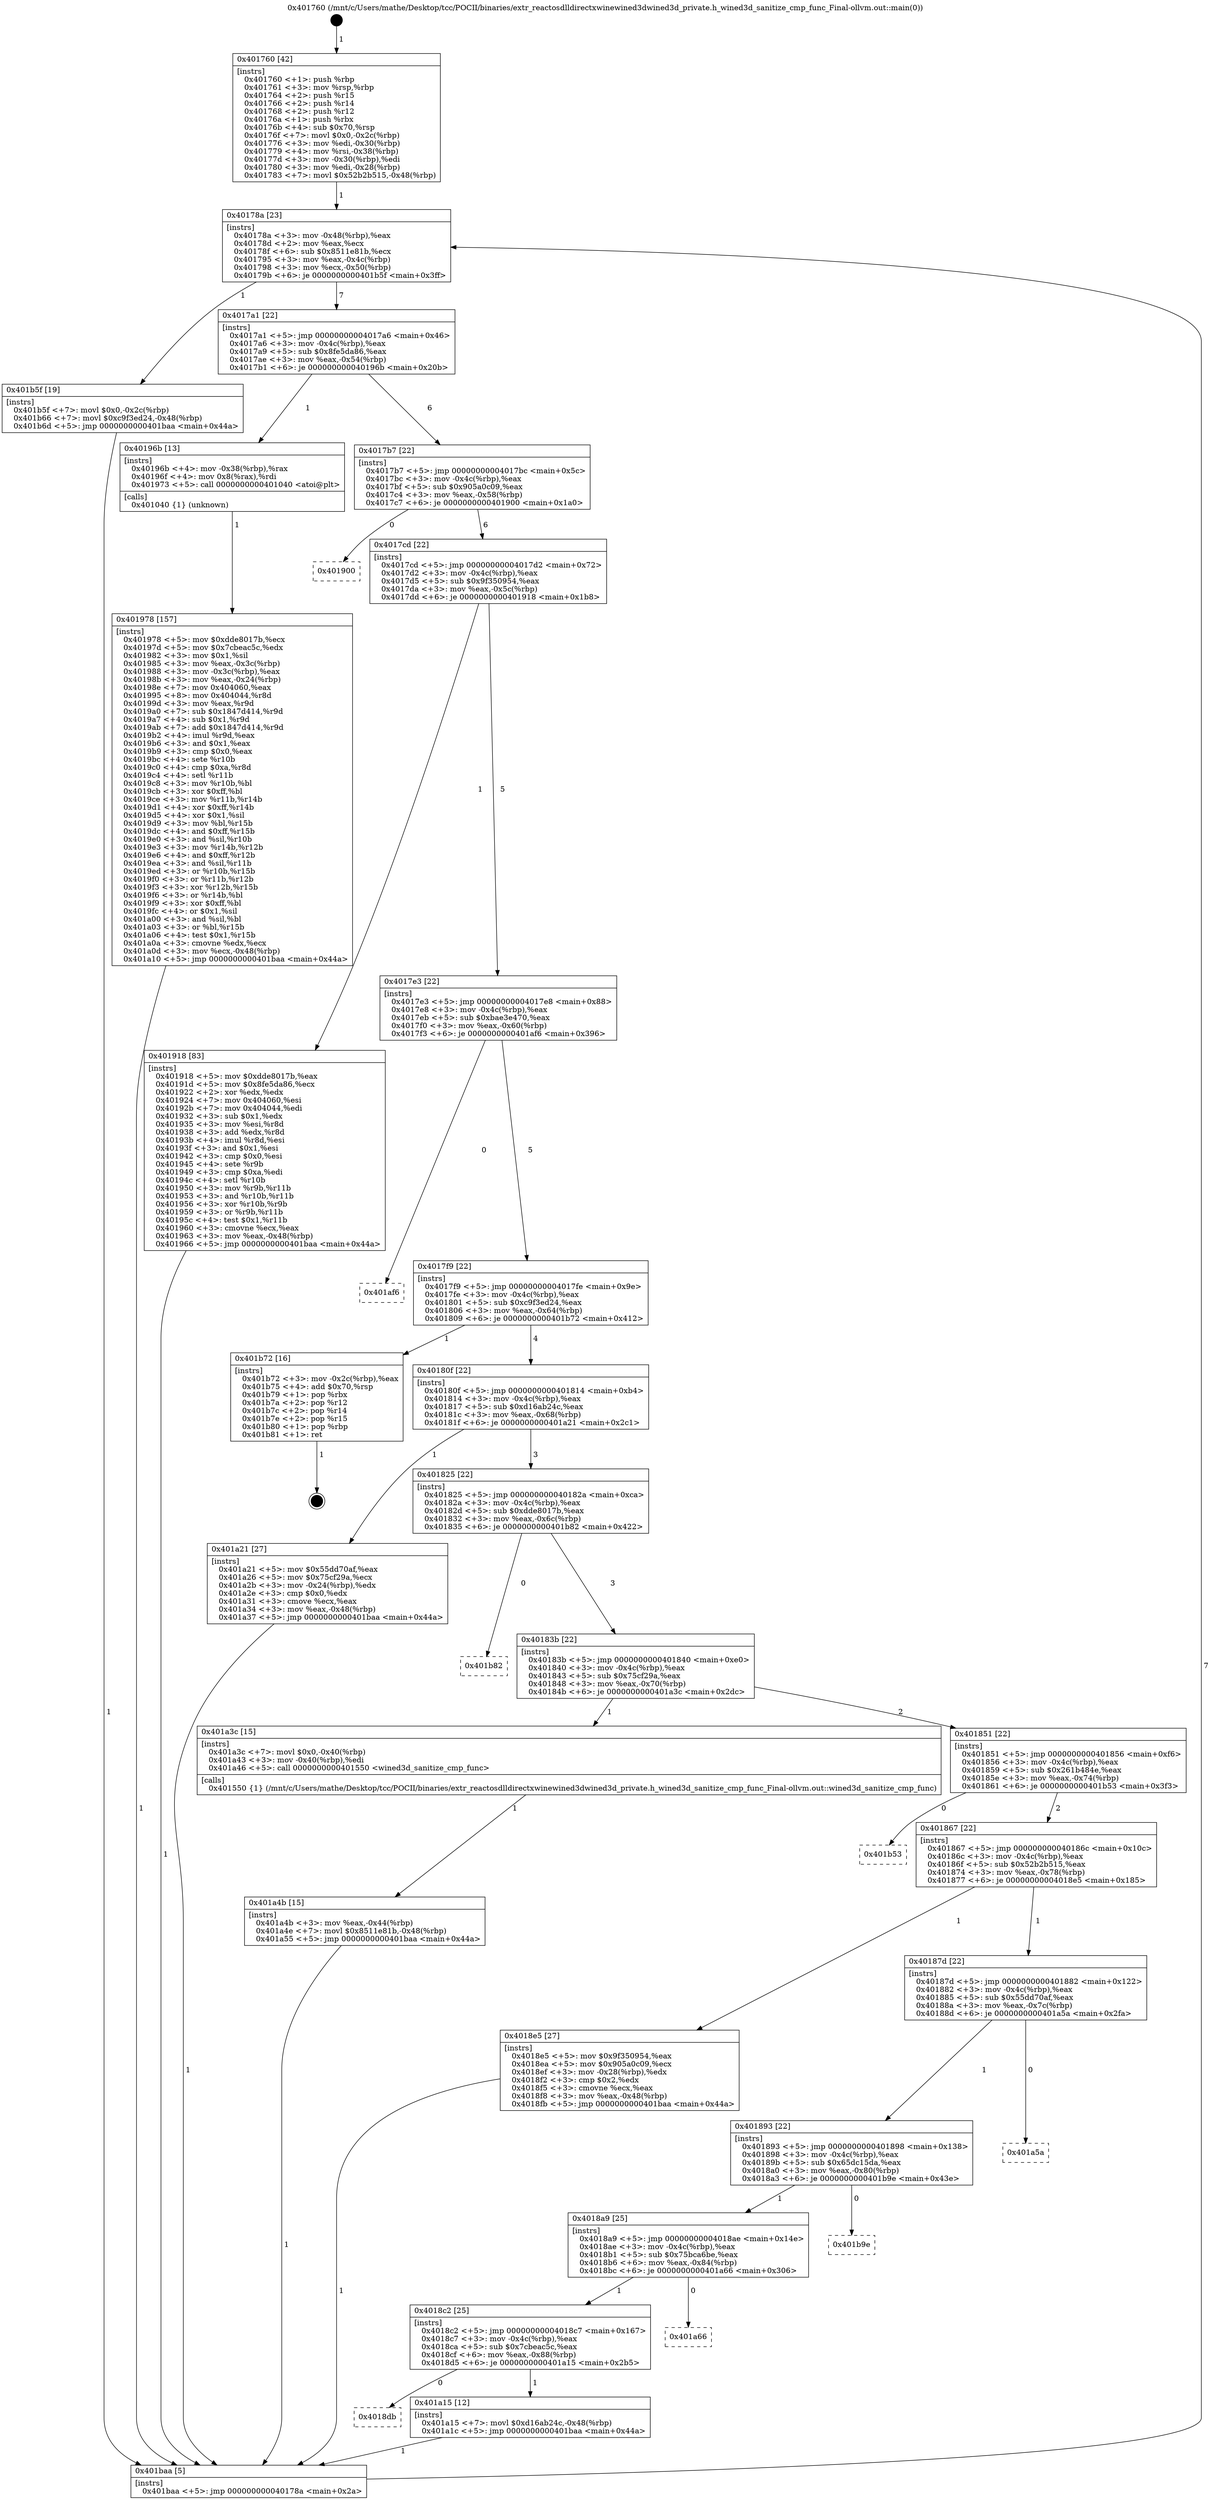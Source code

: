 digraph "0x401760" {
  label = "0x401760 (/mnt/c/Users/mathe/Desktop/tcc/POCII/binaries/extr_reactosdlldirectxwinewined3dwined3d_private.h_wined3d_sanitize_cmp_func_Final-ollvm.out::main(0))"
  labelloc = "t"
  node[shape=record]

  Entry [label="",width=0.3,height=0.3,shape=circle,fillcolor=black,style=filled]
  "0x40178a" [label="{
     0x40178a [23]\l
     | [instrs]\l
     &nbsp;&nbsp;0x40178a \<+3\>: mov -0x48(%rbp),%eax\l
     &nbsp;&nbsp;0x40178d \<+2\>: mov %eax,%ecx\l
     &nbsp;&nbsp;0x40178f \<+6\>: sub $0x8511e81b,%ecx\l
     &nbsp;&nbsp;0x401795 \<+3\>: mov %eax,-0x4c(%rbp)\l
     &nbsp;&nbsp;0x401798 \<+3\>: mov %ecx,-0x50(%rbp)\l
     &nbsp;&nbsp;0x40179b \<+6\>: je 0000000000401b5f \<main+0x3ff\>\l
  }"]
  "0x401b5f" [label="{
     0x401b5f [19]\l
     | [instrs]\l
     &nbsp;&nbsp;0x401b5f \<+7\>: movl $0x0,-0x2c(%rbp)\l
     &nbsp;&nbsp;0x401b66 \<+7\>: movl $0xc9f3ed24,-0x48(%rbp)\l
     &nbsp;&nbsp;0x401b6d \<+5\>: jmp 0000000000401baa \<main+0x44a\>\l
  }"]
  "0x4017a1" [label="{
     0x4017a1 [22]\l
     | [instrs]\l
     &nbsp;&nbsp;0x4017a1 \<+5\>: jmp 00000000004017a6 \<main+0x46\>\l
     &nbsp;&nbsp;0x4017a6 \<+3\>: mov -0x4c(%rbp),%eax\l
     &nbsp;&nbsp;0x4017a9 \<+5\>: sub $0x8fe5da86,%eax\l
     &nbsp;&nbsp;0x4017ae \<+3\>: mov %eax,-0x54(%rbp)\l
     &nbsp;&nbsp;0x4017b1 \<+6\>: je 000000000040196b \<main+0x20b\>\l
  }"]
  Exit [label="",width=0.3,height=0.3,shape=circle,fillcolor=black,style=filled,peripheries=2]
  "0x40196b" [label="{
     0x40196b [13]\l
     | [instrs]\l
     &nbsp;&nbsp;0x40196b \<+4\>: mov -0x38(%rbp),%rax\l
     &nbsp;&nbsp;0x40196f \<+4\>: mov 0x8(%rax),%rdi\l
     &nbsp;&nbsp;0x401973 \<+5\>: call 0000000000401040 \<atoi@plt\>\l
     | [calls]\l
     &nbsp;&nbsp;0x401040 \{1\} (unknown)\l
  }"]
  "0x4017b7" [label="{
     0x4017b7 [22]\l
     | [instrs]\l
     &nbsp;&nbsp;0x4017b7 \<+5\>: jmp 00000000004017bc \<main+0x5c\>\l
     &nbsp;&nbsp;0x4017bc \<+3\>: mov -0x4c(%rbp),%eax\l
     &nbsp;&nbsp;0x4017bf \<+5\>: sub $0x905a0c09,%eax\l
     &nbsp;&nbsp;0x4017c4 \<+3\>: mov %eax,-0x58(%rbp)\l
     &nbsp;&nbsp;0x4017c7 \<+6\>: je 0000000000401900 \<main+0x1a0\>\l
  }"]
  "0x401a4b" [label="{
     0x401a4b [15]\l
     | [instrs]\l
     &nbsp;&nbsp;0x401a4b \<+3\>: mov %eax,-0x44(%rbp)\l
     &nbsp;&nbsp;0x401a4e \<+7\>: movl $0x8511e81b,-0x48(%rbp)\l
     &nbsp;&nbsp;0x401a55 \<+5\>: jmp 0000000000401baa \<main+0x44a\>\l
  }"]
  "0x401900" [label="{
     0x401900\l
  }", style=dashed]
  "0x4017cd" [label="{
     0x4017cd [22]\l
     | [instrs]\l
     &nbsp;&nbsp;0x4017cd \<+5\>: jmp 00000000004017d2 \<main+0x72\>\l
     &nbsp;&nbsp;0x4017d2 \<+3\>: mov -0x4c(%rbp),%eax\l
     &nbsp;&nbsp;0x4017d5 \<+5\>: sub $0x9f350954,%eax\l
     &nbsp;&nbsp;0x4017da \<+3\>: mov %eax,-0x5c(%rbp)\l
     &nbsp;&nbsp;0x4017dd \<+6\>: je 0000000000401918 \<main+0x1b8\>\l
  }"]
  "0x4018db" [label="{
     0x4018db\l
  }", style=dashed]
  "0x401918" [label="{
     0x401918 [83]\l
     | [instrs]\l
     &nbsp;&nbsp;0x401918 \<+5\>: mov $0xdde8017b,%eax\l
     &nbsp;&nbsp;0x40191d \<+5\>: mov $0x8fe5da86,%ecx\l
     &nbsp;&nbsp;0x401922 \<+2\>: xor %edx,%edx\l
     &nbsp;&nbsp;0x401924 \<+7\>: mov 0x404060,%esi\l
     &nbsp;&nbsp;0x40192b \<+7\>: mov 0x404044,%edi\l
     &nbsp;&nbsp;0x401932 \<+3\>: sub $0x1,%edx\l
     &nbsp;&nbsp;0x401935 \<+3\>: mov %esi,%r8d\l
     &nbsp;&nbsp;0x401938 \<+3\>: add %edx,%r8d\l
     &nbsp;&nbsp;0x40193b \<+4\>: imul %r8d,%esi\l
     &nbsp;&nbsp;0x40193f \<+3\>: and $0x1,%esi\l
     &nbsp;&nbsp;0x401942 \<+3\>: cmp $0x0,%esi\l
     &nbsp;&nbsp;0x401945 \<+4\>: sete %r9b\l
     &nbsp;&nbsp;0x401949 \<+3\>: cmp $0xa,%edi\l
     &nbsp;&nbsp;0x40194c \<+4\>: setl %r10b\l
     &nbsp;&nbsp;0x401950 \<+3\>: mov %r9b,%r11b\l
     &nbsp;&nbsp;0x401953 \<+3\>: and %r10b,%r11b\l
     &nbsp;&nbsp;0x401956 \<+3\>: xor %r10b,%r9b\l
     &nbsp;&nbsp;0x401959 \<+3\>: or %r9b,%r11b\l
     &nbsp;&nbsp;0x40195c \<+4\>: test $0x1,%r11b\l
     &nbsp;&nbsp;0x401960 \<+3\>: cmovne %ecx,%eax\l
     &nbsp;&nbsp;0x401963 \<+3\>: mov %eax,-0x48(%rbp)\l
     &nbsp;&nbsp;0x401966 \<+5\>: jmp 0000000000401baa \<main+0x44a\>\l
  }"]
  "0x4017e3" [label="{
     0x4017e3 [22]\l
     | [instrs]\l
     &nbsp;&nbsp;0x4017e3 \<+5\>: jmp 00000000004017e8 \<main+0x88\>\l
     &nbsp;&nbsp;0x4017e8 \<+3\>: mov -0x4c(%rbp),%eax\l
     &nbsp;&nbsp;0x4017eb \<+5\>: sub $0xbae3e470,%eax\l
     &nbsp;&nbsp;0x4017f0 \<+3\>: mov %eax,-0x60(%rbp)\l
     &nbsp;&nbsp;0x4017f3 \<+6\>: je 0000000000401af6 \<main+0x396\>\l
  }"]
  "0x401a15" [label="{
     0x401a15 [12]\l
     | [instrs]\l
     &nbsp;&nbsp;0x401a15 \<+7\>: movl $0xd16ab24c,-0x48(%rbp)\l
     &nbsp;&nbsp;0x401a1c \<+5\>: jmp 0000000000401baa \<main+0x44a\>\l
  }"]
  "0x401af6" [label="{
     0x401af6\l
  }", style=dashed]
  "0x4017f9" [label="{
     0x4017f9 [22]\l
     | [instrs]\l
     &nbsp;&nbsp;0x4017f9 \<+5\>: jmp 00000000004017fe \<main+0x9e\>\l
     &nbsp;&nbsp;0x4017fe \<+3\>: mov -0x4c(%rbp),%eax\l
     &nbsp;&nbsp;0x401801 \<+5\>: sub $0xc9f3ed24,%eax\l
     &nbsp;&nbsp;0x401806 \<+3\>: mov %eax,-0x64(%rbp)\l
     &nbsp;&nbsp;0x401809 \<+6\>: je 0000000000401b72 \<main+0x412\>\l
  }"]
  "0x4018c2" [label="{
     0x4018c2 [25]\l
     | [instrs]\l
     &nbsp;&nbsp;0x4018c2 \<+5\>: jmp 00000000004018c7 \<main+0x167\>\l
     &nbsp;&nbsp;0x4018c7 \<+3\>: mov -0x4c(%rbp),%eax\l
     &nbsp;&nbsp;0x4018ca \<+5\>: sub $0x7cbeac5c,%eax\l
     &nbsp;&nbsp;0x4018cf \<+6\>: mov %eax,-0x88(%rbp)\l
     &nbsp;&nbsp;0x4018d5 \<+6\>: je 0000000000401a15 \<main+0x2b5\>\l
  }"]
  "0x401b72" [label="{
     0x401b72 [16]\l
     | [instrs]\l
     &nbsp;&nbsp;0x401b72 \<+3\>: mov -0x2c(%rbp),%eax\l
     &nbsp;&nbsp;0x401b75 \<+4\>: add $0x70,%rsp\l
     &nbsp;&nbsp;0x401b79 \<+1\>: pop %rbx\l
     &nbsp;&nbsp;0x401b7a \<+2\>: pop %r12\l
     &nbsp;&nbsp;0x401b7c \<+2\>: pop %r14\l
     &nbsp;&nbsp;0x401b7e \<+2\>: pop %r15\l
     &nbsp;&nbsp;0x401b80 \<+1\>: pop %rbp\l
     &nbsp;&nbsp;0x401b81 \<+1\>: ret\l
  }"]
  "0x40180f" [label="{
     0x40180f [22]\l
     | [instrs]\l
     &nbsp;&nbsp;0x40180f \<+5\>: jmp 0000000000401814 \<main+0xb4\>\l
     &nbsp;&nbsp;0x401814 \<+3\>: mov -0x4c(%rbp),%eax\l
     &nbsp;&nbsp;0x401817 \<+5\>: sub $0xd16ab24c,%eax\l
     &nbsp;&nbsp;0x40181c \<+3\>: mov %eax,-0x68(%rbp)\l
     &nbsp;&nbsp;0x40181f \<+6\>: je 0000000000401a21 \<main+0x2c1\>\l
  }"]
  "0x401a66" [label="{
     0x401a66\l
  }", style=dashed]
  "0x401a21" [label="{
     0x401a21 [27]\l
     | [instrs]\l
     &nbsp;&nbsp;0x401a21 \<+5\>: mov $0x55dd70af,%eax\l
     &nbsp;&nbsp;0x401a26 \<+5\>: mov $0x75cf29a,%ecx\l
     &nbsp;&nbsp;0x401a2b \<+3\>: mov -0x24(%rbp),%edx\l
     &nbsp;&nbsp;0x401a2e \<+3\>: cmp $0x0,%edx\l
     &nbsp;&nbsp;0x401a31 \<+3\>: cmove %ecx,%eax\l
     &nbsp;&nbsp;0x401a34 \<+3\>: mov %eax,-0x48(%rbp)\l
     &nbsp;&nbsp;0x401a37 \<+5\>: jmp 0000000000401baa \<main+0x44a\>\l
  }"]
  "0x401825" [label="{
     0x401825 [22]\l
     | [instrs]\l
     &nbsp;&nbsp;0x401825 \<+5\>: jmp 000000000040182a \<main+0xca\>\l
     &nbsp;&nbsp;0x40182a \<+3\>: mov -0x4c(%rbp),%eax\l
     &nbsp;&nbsp;0x40182d \<+5\>: sub $0xdde8017b,%eax\l
     &nbsp;&nbsp;0x401832 \<+3\>: mov %eax,-0x6c(%rbp)\l
     &nbsp;&nbsp;0x401835 \<+6\>: je 0000000000401b82 \<main+0x422\>\l
  }"]
  "0x4018a9" [label="{
     0x4018a9 [25]\l
     | [instrs]\l
     &nbsp;&nbsp;0x4018a9 \<+5\>: jmp 00000000004018ae \<main+0x14e\>\l
     &nbsp;&nbsp;0x4018ae \<+3\>: mov -0x4c(%rbp),%eax\l
     &nbsp;&nbsp;0x4018b1 \<+5\>: sub $0x75bca6be,%eax\l
     &nbsp;&nbsp;0x4018b6 \<+6\>: mov %eax,-0x84(%rbp)\l
     &nbsp;&nbsp;0x4018bc \<+6\>: je 0000000000401a66 \<main+0x306\>\l
  }"]
  "0x401b82" [label="{
     0x401b82\l
  }", style=dashed]
  "0x40183b" [label="{
     0x40183b [22]\l
     | [instrs]\l
     &nbsp;&nbsp;0x40183b \<+5\>: jmp 0000000000401840 \<main+0xe0\>\l
     &nbsp;&nbsp;0x401840 \<+3\>: mov -0x4c(%rbp),%eax\l
     &nbsp;&nbsp;0x401843 \<+5\>: sub $0x75cf29a,%eax\l
     &nbsp;&nbsp;0x401848 \<+3\>: mov %eax,-0x70(%rbp)\l
     &nbsp;&nbsp;0x40184b \<+6\>: je 0000000000401a3c \<main+0x2dc\>\l
  }"]
  "0x401b9e" [label="{
     0x401b9e\l
  }", style=dashed]
  "0x401a3c" [label="{
     0x401a3c [15]\l
     | [instrs]\l
     &nbsp;&nbsp;0x401a3c \<+7\>: movl $0x0,-0x40(%rbp)\l
     &nbsp;&nbsp;0x401a43 \<+3\>: mov -0x40(%rbp),%edi\l
     &nbsp;&nbsp;0x401a46 \<+5\>: call 0000000000401550 \<wined3d_sanitize_cmp_func\>\l
     | [calls]\l
     &nbsp;&nbsp;0x401550 \{1\} (/mnt/c/Users/mathe/Desktop/tcc/POCII/binaries/extr_reactosdlldirectxwinewined3dwined3d_private.h_wined3d_sanitize_cmp_func_Final-ollvm.out::wined3d_sanitize_cmp_func)\l
  }"]
  "0x401851" [label="{
     0x401851 [22]\l
     | [instrs]\l
     &nbsp;&nbsp;0x401851 \<+5\>: jmp 0000000000401856 \<main+0xf6\>\l
     &nbsp;&nbsp;0x401856 \<+3\>: mov -0x4c(%rbp),%eax\l
     &nbsp;&nbsp;0x401859 \<+5\>: sub $0x261b484e,%eax\l
     &nbsp;&nbsp;0x40185e \<+3\>: mov %eax,-0x74(%rbp)\l
     &nbsp;&nbsp;0x401861 \<+6\>: je 0000000000401b53 \<main+0x3f3\>\l
  }"]
  "0x401893" [label="{
     0x401893 [22]\l
     | [instrs]\l
     &nbsp;&nbsp;0x401893 \<+5\>: jmp 0000000000401898 \<main+0x138\>\l
     &nbsp;&nbsp;0x401898 \<+3\>: mov -0x4c(%rbp),%eax\l
     &nbsp;&nbsp;0x40189b \<+5\>: sub $0x65dc15da,%eax\l
     &nbsp;&nbsp;0x4018a0 \<+3\>: mov %eax,-0x80(%rbp)\l
     &nbsp;&nbsp;0x4018a3 \<+6\>: je 0000000000401b9e \<main+0x43e\>\l
  }"]
  "0x401b53" [label="{
     0x401b53\l
  }", style=dashed]
  "0x401867" [label="{
     0x401867 [22]\l
     | [instrs]\l
     &nbsp;&nbsp;0x401867 \<+5\>: jmp 000000000040186c \<main+0x10c\>\l
     &nbsp;&nbsp;0x40186c \<+3\>: mov -0x4c(%rbp),%eax\l
     &nbsp;&nbsp;0x40186f \<+5\>: sub $0x52b2b515,%eax\l
     &nbsp;&nbsp;0x401874 \<+3\>: mov %eax,-0x78(%rbp)\l
     &nbsp;&nbsp;0x401877 \<+6\>: je 00000000004018e5 \<main+0x185\>\l
  }"]
  "0x401a5a" [label="{
     0x401a5a\l
  }", style=dashed]
  "0x4018e5" [label="{
     0x4018e5 [27]\l
     | [instrs]\l
     &nbsp;&nbsp;0x4018e5 \<+5\>: mov $0x9f350954,%eax\l
     &nbsp;&nbsp;0x4018ea \<+5\>: mov $0x905a0c09,%ecx\l
     &nbsp;&nbsp;0x4018ef \<+3\>: mov -0x28(%rbp),%edx\l
     &nbsp;&nbsp;0x4018f2 \<+3\>: cmp $0x2,%edx\l
     &nbsp;&nbsp;0x4018f5 \<+3\>: cmovne %ecx,%eax\l
     &nbsp;&nbsp;0x4018f8 \<+3\>: mov %eax,-0x48(%rbp)\l
     &nbsp;&nbsp;0x4018fb \<+5\>: jmp 0000000000401baa \<main+0x44a\>\l
  }"]
  "0x40187d" [label="{
     0x40187d [22]\l
     | [instrs]\l
     &nbsp;&nbsp;0x40187d \<+5\>: jmp 0000000000401882 \<main+0x122\>\l
     &nbsp;&nbsp;0x401882 \<+3\>: mov -0x4c(%rbp),%eax\l
     &nbsp;&nbsp;0x401885 \<+5\>: sub $0x55dd70af,%eax\l
     &nbsp;&nbsp;0x40188a \<+3\>: mov %eax,-0x7c(%rbp)\l
     &nbsp;&nbsp;0x40188d \<+6\>: je 0000000000401a5a \<main+0x2fa\>\l
  }"]
  "0x401baa" [label="{
     0x401baa [5]\l
     | [instrs]\l
     &nbsp;&nbsp;0x401baa \<+5\>: jmp 000000000040178a \<main+0x2a\>\l
  }"]
  "0x401760" [label="{
     0x401760 [42]\l
     | [instrs]\l
     &nbsp;&nbsp;0x401760 \<+1\>: push %rbp\l
     &nbsp;&nbsp;0x401761 \<+3\>: mov %rsp,%rbp\l
     &nbsp;&nbsp;0x401764 \<+2\>: push %r15\l
     &nbsp;&nbsp;0x401766 \<+2\>: push %r14\l
     &nbsp;&nbsp;0x401768 \<+2\>: push %r12\l
     &nbsp;&nbsp;0x40176a \<+1\>: push %rbx\l
     &nbsp;&nbsp;0x40176b \<+4\>: sub $0x70,%rsp\l
     &nbsp;&nbsp;0x40176f \<+7\>: movl $0x0,-0x2c(%rbp)\l
     &nbsp;&nbsp;0x401776 \<+3\>: mov %edi,-0x30(%rbp)\l
     &nbsp;&nbsp;0x401779 \<+4\>: mov %rsi,-0x38(%rbp)\l
     &nbsp;&nbsp;0x40177d \<+3\>: mov -0x30(%rbp),%edi\l
     &nbsp;&nbsp;0x401780 \<+3\>: mov %edi,-0x28(%rbp)\l
     &nbsp;&nbsp;0x401783 \<+7\>: movl $0x52b2b515,-0x48(%rbp)\l
  }"]
  "0x401978" [label="{
     0x401978 [157]\l
     | [instrs]\l
     &nbsp;&nbsp;0x401978 \<+5\>: mov $0xdde8017b,%ecx\l
     &nbsp;&nbsp;0x40197d \<+5\>: mov $0x7cbeac5c,%edx\l
     &nbsp;&nbsp;0x401982 \<+3\>: mov $0x1,%sil\l
     &nbsp;&nbsp;0x401985 \<+3\>: mov %eax,-0x3c(%rbp)\l
     &nbsp;&nbsp;0x401988 \<+3\>: mov -0x3c(%rbp),%eax\l
     &nbsp;&nbsp;0x40198b \<+3\>: mov %eax,-0x24(%rbp)\l
     &nbsp;&nbsp;0x40198e \<+7\>: mov 0x404060,%eax\l
     &nbsp;&nbsp;0x401995 \<+8\>: mov 0x404044,%r8d\l
     &nbsp;&nbsp;0x40199d \<+3\>: mov %eax,%r9d\l
     &nbsp;&nbsp;0x4019a0 \<+7\>: sub $0x1847d414,%r9d\l
     &nbsp;&nbsp;0x4019a7 \<+4\>: sub $0x1,%r9d\l
     &nbsp;&nbsp;0x4019ab \<+7\>: add $0x1847d414,%r9d\l
     &nbsp;&nbsp;0x4019b2 \<+4\>: imul %r9d,%eax\l
     &nbsp;&nbsp;0x4019b6 \<+3\>: and $0x1,%eax\l
     &nbsp;&nbsp;0x4019b9 \<+3\>: cmp $0x0,%eax\l
     &nbsp;&nbsp;0x4019bc \<+4\>: sete %r10b\l
     &nbsp;&nbsp;0x4019c0 \<+4\>: cmp $0xa,%r8d\l
     &nbsp;&nbsp;0x4019c4 \<+4\>: setl %r11b\l
     &nbsp;&nbsp;0x4019c8 \<+3\>: mov %r10b,%bl\l
     &nbsp;&nbsp;0x4019cb \<+3\>: xor $0xff,%bl\l
     &nbsp;&nbsp;0x4019ce \<+3\>: mov %r11b,%r14b\l
     &nbsp;&nbsp;0x4019d1 \<+4\>: xor $0xff,%r14b\l
     &nbsp;&nbsp;0x4019d5 \<+4\>: xor $0x1,%sil\l
     &nbsp;&nbsp;0x4019d9 \<+3\>: mov %bl,%r15b\l
     &nbsp;&nbsp;0x4019dc \<+4\>: and $0xff,%r15b\l
     &nbsp;&nbsp;0x4019e0 \<+3\>: and %sil,%r10b\l
     &nbsp;&nbsp;0x4019e3 \<+3\>: mov %r14b,%r12b\l
     &nbsp;&nbsp;0x4019e6 \<+4\>: and $0xff,%r12b\l
     &nbsp;&nbsp;0x4019ea \<+3\>: and %sil,%r11b\l
     &nbsp;&nbsp;0x4019ed \<+3\>: or %r10b,%r15b\l
     &nbsp;&nbsp;0x4019f0 \<+3\>: or %r11b,%r12b\l
     &nbsp;&nbsp;0x4019f3 \<+3\>: xor %r12b,%r15b\l
     &nbsp;&nbsp;0x4019f6 \<+3\>: or %r14b,%bl\l
     &nbsp;&nbsp;0x4019f9 \<+3\>: xor $0xff,%bl\l
     &nbsp;&nbsp;0x4019fc \<+4\>: or $0x1,%sil\l
     &nbsp;&nbsp;0x401a00 \<+3\>: and %sil,%bl\l
     &nbsp;&nbsp;0x401a03 \<+3\>: or %bl,%r15b\l
     &nbsp;&nbsp;0x401a06 \<+4\>: test $0x1,%r15b\l
     &nbsp;&nbsp;0x401a0a \<+3\>: cmovne %edx,%ecx\l
     &nbsp;&nbsp;0x401a0d \<+3\>: mov %ecx,-0x48(%rbp)\l
     &nbsp;&nbsp;0x401a10 \<+5\>: jmp 0000000000401baa \<main+0x44a\>\l
  }"]
  Entry -> "0x401760" [label=" 1"]
  "0x40178a" -> "0x401b5f" [label=" 1"]
  "0x40178a" -> "0x4017a1" [label=" 7"]
  "0x401b72" -> Exit [label=" 1"]
  "0x4017a1" -> "0x40196b" [label=" 1"]
  "0x4017a1" -> "0x4017b7" [label=" 6"]
  "0x401b5f" -> "0x401baa" [label=" 1"]
  "0x4017b7" -> "0x401900" [label=" 0"]
  "0x4017b7" -> "0x4017cd" [label=" 6"]
  "0x401a4b" -> "0x401baa" [label=" 1"]
  "0x4017cd" -> "0x401918" [label=" 1"]
  "0x4017cd" -> "0x4017e3" [label=" 5"]
  "0x401a3c" -> "0x401a4b" [label=" 1"]
  "0x4017e3" -> "0x401af6" [label=" 0"]
  "0x4017e3" -> "0x4017f9" [label=" 5"]
  "0x401a21" -> "0x401baa" [label=" 1"]
  "0x4017f9" -> "0x401b72" [label=" 1"]
  "0x4017f9" -> "0x40180f" [label=" 4"]
  "0x4018c2" -> "0x4018db" [label=" 0"]
  "0x40180f" -> "0x401a21" [label=" 1"]
  "0x40180f" -> "0x401825" [label=" 3"]
  "0x4018c2" -> "0x401a15" [label=" 1"]
  "0x401825" -> "0x401b82" [label=" 0"]
  "0x401825" -> "0x40183b" [label=" 3"]
  "0x4018a9" -> "0x4018c2" [label=" 1"]
  "0x40183b" -> "0x401a3c" [label=" 1"]
  "0x40183b" -> "0x401851" [label=" 2"]
  "0x4018a9" -> "0x401a66" [label=" 0"]
  "0x401851" -> "0x401b53" [label=" 0"]
  "0x401851" -> "0x401867" [label=" 2"]
  "0x401893" -> "0x4018a9" [label=" 1"]
  "0x401867" -> "0x4018e5" [label=" 1"]
  "0x401867" -> "0x40187d" [label=" 1"]
  "0x4018e5" -> "0x401baa" [label=" 1"]
  "0x401760" -> "0x40178a" [label=" 1"]
  "0x401baa" -> "0x40178a" [label=" 7"]
  "0x401918" -> "0x401baa" [label=" 1"]
  "0x40196b" -> "0x401978" [label=" 1"]
  "0x401978" -> "0x401baa" [label=" 1"]
  "0x401893" -> "0x401b9e" [label=" 0"]
  "0x40187d" -> "0x401a5a" [label=" 0"]
  "0x40187d" -> "0x401893" [label=" 1"]
  "0x401a15" -> "0x401baa" [label=" 1"]
}
